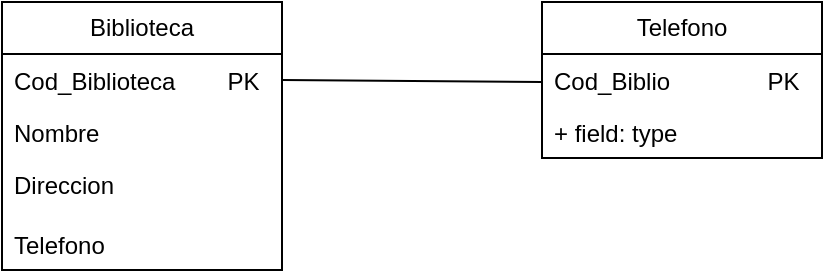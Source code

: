 <mxfile version="24.7.17">
  <diagram name="Página-1" id="dYJ_KxFVFauS-5deMTTG">
    <mxGraphModel dx="1434" dy="854" grid="1" gridSize="10" guides="1" tooltips="1" connect="1" arrows="1" fold="1" page="1" pageScale="1" pageWidth="827" pageHeight="1169" math="0" shadow="0">
      <root>
        <mxCell id="0" />
        <mxCell id="1" parent="0" />
        <mxCell id="YCJkHVC-yNsfotB2Dte2-1" value="Biblioteca" style="swimlane;fontStyle=0;childLayout=stackLayout;horizontal=1;startSize=26;fillColor=none;horizontalStack=0;resizeParent=1;resizeParentMax=0;resizeLast=0;collapsible=1;marginBottom=0;whiteSpace=wrap;html=1;" vertex="1" parent="1">
          <mxGeometry x="170" y="280" width="140" height="134" as="geometry">
            <mxRectangle x="340" y="380" width="100" height="30" as="alternateBounds" />
          </mxGeometry>
        </mxCell>
        <mxCell id="YCJkHVC-yNsfotB2Dte2-2" value="Cod_Biblioteca&lt;span style=&quot;white-space: pre;&quot;&gt;&#x9;&lt;/span&gt;PK" style="text;strokeColor=none;fillColor=none;align=left;verticalAlign=top;spacingLeft=4;spacingRight=4;overflow=hidden;rotatable=0;points=[[0,0.5],[1,0.5]];portConstraint=eastwest;whiteSpace=wrap;html=1;" vertex="1" parent="YCJkHVC-yNsfotB2Dte2-1">
          <mxGeometry y="26" width="140" height="26" as="geometry" />
        </mxCell>
        <mxCell id="YCJkHVC-yNsfotB2Dte2-3" value="Nombre" style="text;strokeColor=none;fillColor=none;align=left;verticalAlign=top;spacingLeft=4;spacingRight=4;overflow=hidden;rotatable=0;points=[[0,0.5],[1,0.5]];portConstraint=eastwest;whiteSpace=wrap;html=1;" vertex="1" parent="YCJkHVC-yNsfotB2Dte2-1">
          <mxGeometry y="52" width="140" height="26" as="geometry" />
        </mxCell>
        <mxCell id="YCJkHVC-yNsfotB2Dte2-4" value="Direccion" style="text;strokeColor=none;fillColor=none;align=left;verticalAlign=top;spacingLeft=4;spacingRight=4;overflow=hidden;rotatable=0;points=[[0,0.5],[1,0.5]];portConstraint=eastwest;whiteSpace=wrap;html=1;" vertex="1" parent="YCJkHVC-yNsfotB2Dte2-1">
          <mxGeometry y="78" width="140" height="30" as="geometry" />
        </mxCell>
        <mxCell id="YCJkHVC-yNsfotB2Dte2-5" value="Telefono" style="text;strokeColor=none;fillColor=none;align=left;verticalAlign=top;spacingLeft=4;spacingRight=4;overflow=hidden;rotatable=0;points=[[0,0.5],[1,0.5]];portConstraint=eastwest;whiteSpace=wrap;html=1;" vertex="1" parent="YCJkHVC-yNsfotB2Dte2-1">
          <mxGeometry y="108" width="140" height="26" as="geometry" />
        </mxCell>
        <mxCell id="YCJkHVC-yNsfotB2Dte2-6" value="" style="endArrow=none;html=1;rounded=0;exitX=1;exitY=0.5;exitDx=0;exitDy=0;" edge="1" parent="1" source="YCJkHVC-yNsfotB2Dte2-2">
          <mxGeometry width="50" height="50" relative="1" as="geometry">
            <mxPoint x="390" y="460" as="sourcePoint" />
            <mxPoint x="440" y="320" as="targetPoint" />
          </mxGeometry>
        </mxCell>
        <mxCell id="YCJkHVC-yNsfotB2Dte2-7" value="Telefono" style="swimlane;fontStyle=0;childLayout=stackLayout;horizontal=1;startSize=26;fillColor=none;horizontalStack=0;resizeParent=1;resizeParentMax=0;resizeLast=0;collapsible=1;marginBottom=0;whiteSpace=wrap;html=1;" vertex="1" parent="1">
          <mxGeometry x="440" y="280" width="140" height="78" as="geometry" />
        </mxCell>
        <mxCell id="YCJkHVC-yNsfotB2Dte2-8" value="Cod_Biblio&lt;span style=&quot;white-space: pre;&quot;&gt;&#x9;&lt;/span&gt;&lt;span style=&quot;white-space: pre;&quot;&gt;&#x9;&lt;/span&gt;PK" style="text;strokeColor=none;fillColor=none;align=left;verticalAlign=top;spacingLeft=4;spacingRight=4;overflow=hidden;rotatable=0;points=[[0,0.5],[1,0.5]];portConstraint=eastwest;whiteSpace=wrap;html=1;" vertex="1" parent="YCJkHVC-yNsfotB2Dte2-7">
          <mxGeometry y="26" width="140" height="26" as="geometry" />
        </mxCell>
        <mxCell id="YCJkHVC-yNsfotB2Dte2-9" value="+ field: type" style="text;strokeColor=none;fillColor=none;align=left;verticalAlign=top;spacingLeft=4;spacingRight=4;overflow=hidden;rotatable=0;points=[[0,0.5],[1,0.5]];portConstraint=eastwest;whiteSpace=wrap;html=1;" vertex="1" parent="YCJkHVC-yNsfotB2Dte2-7">
          <mxGeometry y="52" width="140" height="26" as="geometry" />
        </mxCell>
      </root>
    </mxGraphModel>
  </diagram>
</mxfile>
